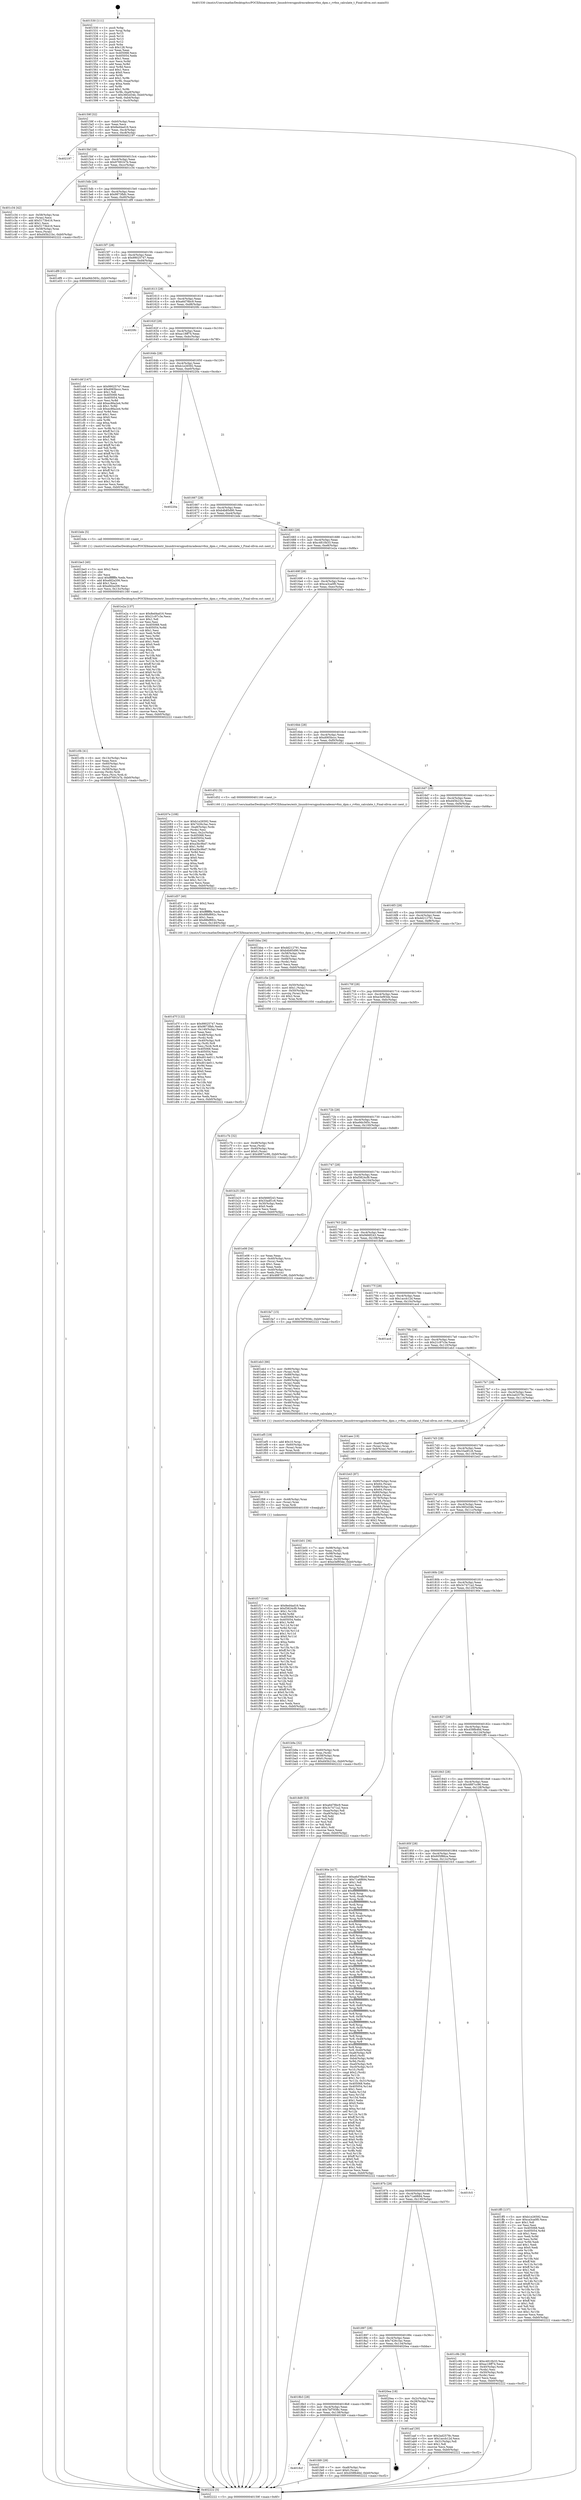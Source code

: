 digraph "0x401530" {
  label = "0x401530 (/mnt/c/Users/mathe/Desktop/tcc/POCII/binaries/extr_linuxdriversgpudrmradeonrv6xx_dpm.c_rv6xx_calculate_t_Final-ollvm.out::main(0))"
  labelloc = "t"
  node[shape=record]

  Entry [label="",width=0.3,height=0.3,shape=circle,fillcolor=black,style=filled]
  "0x40159f" [label="{
     0x40159f [32]\l
     | [instrs]\l
     &nbsp;&nbsp;0x40159f \<+6\>: mov -0xb0(%rbp),%eax\l
     &nbsp;&nbsp;0x4015a5 \<+2\>: mov %eax,%ecx\l
     &nbsp;&nbsp;0x4015a7 \<+6\>: sub $0x8ed4ad16,%ecx\l
     &nbsp;&nbsp;0x4015ad \<+6\>: mov %eax,-0xc4(%rbp)\l
     &nbsp;&nbsp;0x4015b3 \<+6\>: mov %ecx,-0xc8(%rbp)\l
     &nbsp;&nbsp;0x4015b9 \<+6\>: je 0000000000402197 \<main+0xc67\>\l
  }"]
  "0x402197" [label="{
     0x402197\l
  }", style=dashed]
  "0x4015bf" [label="{
     0x4015bf [28]\l
     | [instrs]\l
     &nbsp;&nbsp;0x4015bf \<+5\>: jmp 00000000004015c4 \<main+0x94\>\l
     &nbsp;&nbsp;0x4015c4 \<+6\>: mov -0xc4(%rbp),%eax\l
     &nbsp;&nbsp;0x4015ca \<+5\>: sub $0x97691b7b,%eax\l
     &nbsp;&nbsp;0x4015cf \<+6\>: mov %eax,-0xcc(%rbp)\l
     &nbsp;&nbsp;0x4015d5 \<+6\>: je 0000000000401c34 \<main+0x704\>\l
  }"]
  Exit [label="",width=0.3,height=0.3,shape=circle,fillcolor=black,style=filled,peripheries=2]
  "0x401c34" [label="{
     0x401c34 [42]\l
     | [instrs]\l
     &nbsp;&nbsp;0x401c34 \<+4\>: mov -0x58(%rbp),%rax\l
     &nbsp;&nbsp;0x401c38 \<+2\>: mov (%rax),%ecx\l
     &nbsp;&nbsp;0x401c3a \<+6\>: add $0x5173b416,%ecx\l
     &nbsp;&nbsp;0x401c40 \<+3\>: add $0x1,%ecx\l
     &nbsp;&nbsp;0x401c43 \<+6\>: sub $0x5173b416,%ecx\l
     &nbsp;&nbsp;0x401c49 \<+4\>: mov -0x58(%rbp),%rax\l
     &nbsp;&nbsp;0x401c4d \<+2\>: mov %ecx,(%rax)\l
     &nbsp;&nbsp;0x401c4f \<+10\>: movl $0xd45b21bc,-0xb0(%rbp)\l
     &nbsp;&nbsp;0x401c59 \<+5\>: jmp 0000000000402222 \<main+0xcf2\>\l
  }"]
  "0x4015db" [label="{
     0x4015db [28]\l
     | [instrs]\l
     &nbsp;&nbsp;0x4015db \<+5\>: jmp 00000000004015e0 \<main+0xb0\>\l
     &nbsp;&nbsp;0x4015e0 \<+6\>: mov -0xc4(%rbp),%eax\l
     &nbsp;&nbsp;0x4015e6 \<+5\>: sub $0x9873fbfc,%eax\l
     &nbsp;&nbsp;0x4015eb \<+6\>: mov %eax,-0xd0(%rbp)\l
     &nbsp;&nbsp;0x4015f1 \<+6\>: je 0000000000401df9 \<main+0x8c9\>\l
  }"]
  "0x4018cf" [label="{
     0x4018cf\l
  }", style=dashed]
  "0x401df9" [label="{
     0x401df9 [15]\l
     | [instrs]\l
     &nbsp;&nbsp;0x401df9 \<+10\>: movl $0xe9dc565c,-0xb0(%rbp)\l
     &nbsp;&nbsp;0x401e03 \<+5\>: jmp 0000000000402222 \<main+0xcf2\>\l
  }"]
  "0x4015f7" [label="{
     0x4015f7 [28]\l
     | [instrs]\l
     &nbsp;&nbsp;0x4015f7 \<+5\>: jmp 00000000004015fc \<main+0xcc\>\l
     &nbsp;&nbsp;0x4015fc \<+6\>: mov -0xc4(%rbp),%eax\l
     &nbsp;&nbsp;0x401602 \<+5\>: sub $0x99025747,%eax\l
     &nbsp;&nbsp;0x401607 \<+6\>: mov %eax,-0xd4(%rbp)\l
     &nbsp;&nbsp;0x40160d \<+6\>: je 0000000000402141 \<main+0xc11\>\l
  }"]
  "0x401fd9" [label="{
     0x401fd9 [28]\l
     | [instrs]\l
     &nbsp;&nbsp;0x401fd9 \<+7\>: mov -0xa8(%rbp),%rax\l
     &nbsp;&nbsp;0x401fe0 \<+6\>: movl $0x0,(%rax)\l
     &nbsp;&nbsp;0x401fe6 \<+10\>: movl $0x458fb46d,-0xb0(%rbp)\l
     &nbsp;&nbsp;0x401ff0 \<+5\>: jmp 0000000000402222 \<main+0xcf2\>\l
  }"]
  "0x402141" [label="{
     0x402141\l
  }", style=dashed]
  "0x401613" [label="{
     0x401613 [28]\l
     | [instrs]\l
     &nbsp;&nbsp;0x401613 \<+5\>: jmp 0000000000401618 \<main+0xe8\>\l
     &nbsp;&nbsp;0x401618 \<+6\>: mov -0xc4(%rbp),%eax\l
     &nbsp;&nbsp;0x40161e \<+5\>: sub $0xa6d78bc9,%eax\l
     &nbsp;&nbsp;0x401623 \<+6\>: mov %eax,-0xd8(%rbp)\l
     &nbsp;&nbsp;0x401629 \<+6\>: je 00000000004020fc \<main+0xbcc\>\l
  }"]
  "0x4018b3" [label="{
     0x4018b3 [28]\l
     | [instrs]\l
     &nbsp;&nbsp;0x4018b3 \<+5\>: jmp 00000000004018b8 \<main+0x388\>\l
     &nbsp;&nbsp;0x4018b8 \<+6\>: mov -0xc4(%rbp),%eax\l
     &nbsp;&nbsp;0x4018be \<+5\>: sub $0x7bf7938c,%eax\l
     &nbsp;&nbsp;0x4018c3 \<+6\>: mov %eax,-0x138(%rbp)\l
     &nbsp;&nbsp;0x4018c9 \<+6\>: je 0000000000401fd9 \<main+0xaa9\>\l
  }"]
  "0x4020fc" [label="{
     0x4020fc\l
  }", style=dashed]
  "0x40162f" [label="{
     0x40162f [28]\l
     | [instrs]\l
     &nbsp;&nbsp;0x40162f \<+5\>: jmp 0000000000401634 \<main+0x104\>\l
     &nbsp;&nbsp;0x401634 \<+6\>: mov -0xc4(%rbp),%eax\l
     &nbsp;&nbsp;0x40163a \<+5\>: sub $0xac18ff74,%eax\l
     &nbsp;&nbsp;0x40163f \<+6\>: mov %eax,-0xdc(%rbp)\l
     &nbsp;&nbsp;0x401645 \<+6\>: je 0000000000401cbf \<main+0x78f\>\l
  }"]
  "0x4020ea" [label="{
     0x4020ea [18]\l
     | [instrs]\l
     &nbsp;&nbsp;0x4020ea \<+3\>: mov -0x2c(%rbp),%eax\l
     &nbsp;&nbsp;0x4020ed \<+4\>: lea -0x28(%rbp),%rsp\l
     &nbsp;&nbsp;0x4020f1 \<+1\>: pop %rbx\l
     &nbsp;&nbsp;0x4020f2 \<+2\>: pop %r12\l
     &nbsp;&nbsp;0x4020f4 \<+2\>: pop %r13\l
     &nbsp;&nbsp;0x4020f6 \<+2\>: pop %r14\l
     &nbsp;&nbsp;0x4020f8 \<+2\>: pop %r15\l
     &nbsp;&nbsp;0x4020fa \<+1\>: pop %rbp\l
     &nbsp;&nbsp;0x4020fb \<+1\>: ret\l
  }"]
  "0x401cbf" [label="{
     0x401cbf [147]\l
     | [instrs]\l
     &nbsp;&nbsp;0x401cbf \<+5\>: mov $0x99025747,%eax\l
     &nbsp;&nbsp;0x401cc4 \<+5\>: mov $0xd065bccc,%ecx\l
     &nbsp;&nbsp;0x401cc9 \<+2\>: mov $0x1,%dl\l
     &nbsp;&nbsp;0x401ccb \<+7\>: mov 0x405068,%esi\l
     &nbsp;&nbsp;0x401cd2 \<+7\>: mov 0x405054,%edi\l
     &nbsp;&nbsp;0x401cd9 \<+3\>: mov %esi,%r8d\l
     &nbsp;&nbsp;0x401cdc \<+7\>: add $0xec86a2e4,%r8d\l
     &nbsp;&nbsp;0x401ce3 \<+4\>: sub $0x1,%r8d\l
     &nbsp;&nbsp;0x401ce7 \<+7\>: sub $0xec86a2e4,%r8d\l
     &nbsp;&nbsp;0x401cee \<+4\>: imul %r8d,%esi\l
     &nbsp;&nbsp;0x401cf2 \<+3\>: and $0x1,%esi\l
     &nbsp;&nbsp;0x401cf5 \<+3\>: cmp $0x0,%esi\l
     &nbsp;&nbsp;0x401cf8 \<+4\>: sete %r9b\l
     &nbsp;&nbsp;0x401cfc \<+3\>: cmp $0xa,%edi\l
     &nbsp;&nbsp;0x401cff \<+4\>: setl %r10b\l
     &nbsp;&nbsp;0x401d03 \<+3\>: mov %r9b,%r11b\l
     &nbsp;&nbsp;0x401d06 \<+4\>: xor $0xff,%r11b\l
     &nbsp;&nbsp;0x401d0a \<+3\>: mov %r10b,%bl\l
     &nbsp;&nbsp;0x401d0d \<+3\>: xor $0xff,%bl\l
     &nbsp;&nbsp;0x401d10 \<+3\>: xor $0x1,%dl\l
     &nbsp;&nbsp;0x401d13 \<+3\>: mov %r11b,%r14b\l
     &nbsp;&nbsp;0x401d16 \<+4\>: and $0xff,%r14b\l
     &nbsp;&nbsp;0x401d1a \<+3\>: and %dl,%r9b\l
     &nbsp;&nbsp;0x401d1d \<+3\>: mov %bl,%r15b\l
     &nbsp;&nbsp;0x401d20 \<+4\>: and $0xff,%r15b\l
     &nbsp;&nbsp;0x401d24 \<+3\>: and %dl,%r10b\l
     &nbsp;&nbsp;0x401d27 \<+3\>: or %r9b,%r14b\l
     &nbsp;&nbsp;0x401d2a \<+3\>: or %r10b,%r15b\l
     &nbsp;&nbsp;0x401d2d \<+3\>: xor %r15b,%r14b\l
     &nbsp;&nbsp;0x401d30 \<+3\>: or %bl,%r11b\l
     &nbsp;&nbsp;0x401d33 \<+4\>: xor $0xff,%r11b\l
     &nbsp;&nbsp;0x401d37 \<+3\>: or $0x1,%dl\l
     &nbsp;&nbsp;0x401d3a \<+3\>: and %dl,%r11b\l
     &nbsp;&nbsp;0x401d3d \<+3\>: or %r11b,%r14b\l
     &nbsp;&nbsp;0x401d40 \<+4\>: test $0x1,%r14b\l
     &nbsp;&nbsp;0x401d44 \<+3\>: cmovne %ecx,%eax\l
     &nbsp;&nbsp;0x401d47 \<+6\>: mov %eax,-0xb0(%rbp)\l
     &nbsp;&nbsp;0x401d4d \<+5\>: jmp 0000000000402222 \<main+0xcf2\>\l
  }"]
  "0x40164b" [label="{
     0x40164b [28]\l
     | [instrs]\l
     &nbsp;&nbsp;0x40164b \<+5\>: jmp 0000000000401650 \<main+0x120\>\l
     &nbsp;&nbsp;0x401650 \<+6\>: mov -0xc4(%rbp),%eax\l
     &nbsp;&nbsp;0x401656 \<+5\>: sub $0xb1e26592,%eax\l
     &nbsp;&nbsp;0x40165b \<+6\>: mov %eax,-0xe0(%rbp)\l
     &nbsp;&nbsp;0x401661 \<+6\>: je 000000000040220a \<main+0xcda\>\l
  }"]
  "0x401f17" [label="{
     0x401f17 [144]\l
     | [instrs]\l
     &nbsp;&nbsp;0x401f17 \<+5\>: mov $0x8ed4ad16,%ecx\l
     &nbsp;&nbsp;0x401f1c \<+5\>: mov $0xf3824cf9,%edx\l
     &nbsp;&nbsp;0x401f21 \<+3\>: mov $0x1,%r10b\l
     &nbsp;&nbsp;0x401f24 \<+3\>: xor %r8d,%r8d\l
     &nbsp;&nbsp;0x401f27 \<+8\>: mov 0x405068,%r11d\l
     &nbsp;&nbsp;0x401f2f \<+7\>: mov 0x405054,%ebx\l
     &nbsp;&nbsp;0x401f36 \<+4\>: sub $0x1,%r8d\l
     &nbsp;&nbsp;0x401f3a \<+3\>: mov %r11d,%r14d\l
     &nbsp;&nbsp;0x401f3d \<+3\>: add %r8d,%r14d\l
     &nbsp;&nbsp;0x401f40 \<+4\>: imul %r14d,%r11d\l
     &nbsp;&nbsp;0x401f44 \<+4\>: and $0x1,%r11d\l
     &nbsp;&nbsp;0x401f48 \<+4\>: cmp $0x0,%r11d\l
     &nbsp;&nbsp;0x401f4c \<+4\>: sete %r15b\l
     &nbsp;&nbsp;0x401f50 \<+3\>: cmp $0xa,%ebx\l
     &nbsp;&nbsp;0x401f53 \<+4\>: setl %r12b\l
     &nbsp;&nbsp;0x401f57 \<+3\>: mov %r15b,%r13b\l
     &nbsp;&nbsp;0x401f5a \<+4\>: xor $0xff,%r13b\l
     &nbsp;&nbsp;0x401f5e \<+3\>: mov %r12b,%al\l
     &nbsp;&nbsp;0x401f61 \<+2\>: xor $0xff,%al\l
     &nbsp;&nbsp;0x401f63 \<+4\>: xor $0x0,%r10b\l
     &nbsp;&nbsp;0x401f67 \<+3\>: mov %r13b,%sil\l
     &nbsp;&nbsp;0x401f6a \<+4\>: and $0x0,%sil\l
     &nbsp;&nbsp;0x401f6e \<+3\>: and %r10b,%r15b\l
     &nbsp;&nbsp;0x401f71 \<+3\>: mov %al,%dil\l
     &nbsp;&nbsp;0x401f74 \<+4\>: and $0x0,%dil\l
     &nbsp;&nbsp;0x401f78 \<+3\>: and %r10b,%r12b\l
     &nbsp;&nbsp;0x401f7b \<+3\>: or %r15b,%sil\l
     &nbsp;&nbsp;0x401f7e \<+3\>: or %r12b,%dil\l
     &nbsp;&nbsp;0x401f81 \<+3\>: xor %dil,%sil\l
     &nbsp;&nbsp;0x401f84 \<+3\>: or %al,%r13b\l
     &nbsp;&nbsp;0x401f87 \<+4\>: xor $0xff,%r13b\l
     &nbsp;&nbsp;0x401f8b \<+4\>: or $0x0,%r10b\l
     &nbsp;&nbsp;0x401f8f \<+3\>: and %r10b,%r13b\l
     &nbsp;&nbsp;0x401f92 \<+3\>: or %r13b,%sil\l
     &nbsp;&nbsp;0x401f95 \<+4\>: test $0x1,%sil\l
     &nbsp;&nbsp;0x401f99 \<+3\>: cmovne %edx,%ecx\l
     &nbsp;&nbsp;0x401f9c \<+6\>: mov %ecx,-0xb0(%rbp)\l
     &nbsp;&nbsp;0x401fa2 \<+5\>: jmp 0000000000402222 \<main+0xcf2\>\l
  }"]
  "0x40220a" [label="{
     0x40220a\l
  }", style=dashed]
  "0x401667" [label="{
     0x401667 [28]\l
     | [instrs]\l
     &nbsp;&nbsp;0x401667 \<+5\>: jmp 000000000040166c \<main+0x13c\>\l
     &nbsp;&nbsp;0x40166c \<+6\>: mov -0xc4(%rbp),%eax\l
     &nbsp;&nbsp;0x401672 \<+5\>: sub $0xb4b85d90,%eax\l
     &nbsp;&nbsp;0x401677 \<+6\>: mov %eax,-0xe4(%rbp)\l
     &nbsp;&nbsp;0x40167d \<+6\>: je 0000000000401bde \<main+0x6ae\>\l
  }"]
  "0x401f08" [label="{
     0x401f08 [15]\l
     | [instrs]\l
     &nbsp;&nbsp;0x401f08 \<+4\>: mov -0x48(%rbp),%rax\l
     &nbsp;&nbsp;0x401f0c \<+3\>: mov (%rax),%rax\l
     &nbsp;&nbsp;0x401f0f \<+3\>: mov %rax,%rdi\l
     &nbsp;&nbsp;0x401f12 \<+5\>: call 0000000000401030 \<free@plt\>\l
     | [calls]\l
     &nbsp;&nbsp;0x401030 \{1\} (unknown)\l
  }"]
  "0x401bde" [label="{
     0x401bde [5]\l
     | [instrs]\l
     &nbsp;&nbsp;0x401bde \<+5\>: call 0000000000401160 \<next_i\>\l
     | [calls]\l
     &nbsp;&nbsp;0x401160 \{1\} (/mnt/c/Users/mathe/Desktop/tcc/POCII/binaries/extr_linuxdriversgpudrmradeonrv6xx_dpm.c_rv6xx_calculate_t_Final-ollvm.out::next_i)\l
  }"]
  "0x401683" [label="{
     0x401683 [28]\l
     | [instrs]\l
     &nbsp;&nbsp;0x401683 \<+5\>: jmp 0000000000401688 \<main+0x158\>\l
     &nbsp;&nbsp;0x401688 \<+6\>: mov -0xc4(%rbp),%eax\l
     &nbsp;&nbsp;0x40168e \<+5\>: sub $0xc4810b33,%eax\l
     &nbsp;&nbsp;0x401693 \<+6\>: mov %eax,-0xe8(%rbp)\l
     &nbsp;&nbsp;0x401699 \<+6\>: je 0000000000401e2a \<main+0x8fa\>\l
  }"]
  "0x401ef5" [label="{
     0x401ef5 [19]\l
     | [instrs]\l
     &nbsp;&nbsp;0x401ef5 \<+4\>: add $0x10,%rsp\l
     &nbsp;&nbsp;0x401ef9 \<+4\>: mov -0x60(%rbp),%rax\l
     &nbsp;&nbsp;0x401efd \<+3\>: mov (%rax),%rax\l
     &nbsp;&nbsp;0x401f00 \<+3\>: mov %rax,%rdi\l
     &nbsp;&nbsp;0x401f03 \<+5\>: call 0000000000401030 \<free@plt\>\l
     | [calls]\l
     &nbsp;&nbsp;0x401030 \{1\} (unknown)\l
  }"]
  "0x401e2a" [label="{
     0x401e2a [137]\l
     | [instrs]\l
     &nbsp;&nbsp;0x401e2a \<+5\>: mov $0x8ed4ad16,%eax\l
     &nbsp;&nbsp;0x401e2f \<+5\>: mov $0x21c97c3e,%ecx\l
     &nbsp;&nbsp;0x401e34 \<+2\>: mov $0x1,%dl\l
     &nbsp;&nbsp;0x401e36 \<+2\>: xor %esi,%esi\l
     &nbsp;&nbsp;0x401e38 \<+7\>: mov 0x405068,%edi\l
     &nbsp;&nbsp;0x401e3f \<+8\>: mov 0x405054,%r8d\l
     &nbsp;&nbsp;0x401e47 \<+3\>: sub $0x1,%esi\l
     &nbsp;&nbsp;0x401e4a \<+3\>: mov %edi,%r9d\l
     &nbsp;&nbsp;0x401e4d \<+3\>: add %esi,%r9d\l
     &nbsp;&nbsp;0x401e50 \<+4\>: imul %r9d,%edi\l
     &nbsp;&nbsp;0x401e54 \<+3\>: and $0x1,%edi\l
     &nbsp;&nbsp;0x401e57 \<+3\>: cmp $0x0,%edi\l
     &nbsp;&nbsp;0x401e5a \<+4\>: sete %r10b\l
     &nbsp;&nbsp;0x401e5e \<+4\>: cmp $0xa,%r8d\l
     &nbsp;&nbsp;0x401e62 \<+4\>: setl %r11b\l
     &nbsp;&nbsp;0x401e66 \<+3\>: mov %r10b,%bl\l
     &nbsp;&nbsp;0x401e69 \<+3\>: xor $0xff,%bl\l
     &nbsp;&nbsp;0x401e6c \<+3\>: mov %r11b,%r14b\l
     &nbsp;&nbsp;0x401e6f \<+4\>: xor $0xff,%r14b\l
     &nbsp;&nbsp;0x401e73 \<+3\>: xor $0x0,%dl\l
     &nbsp;&nbsp;0x401e76 \<+3\>: mov %bl,%r15b\l
     &nbsp;&nbsp;0x401e79 \<+4\>: and $0x0,%r15b\l
     &nbsp;&nbsp;0x401e7d \<+3\>: and %dl,%r10b\l
     &nbsp;&nbsp;0x401e80 \<+3\>: mov %r14b,%r12b\l
     &nbsp;&nbsp;0x401e83 \<+4\>: and $0x0,%r12b\l
     &nbsp;&nbsp;0x401e87 \<+3\>: and %dl,%r11b\l
     &nbsp;&nbsp;0x401e8a \<+3\>: or %r10b,%r15b\l
     &nbsp;&nbsp;0x401e8d \<+3\>: or %r11b,%r12b\l
     &nbsp;&nbsp;0x401e90 \<+3\>: xor %r12b,%r15b\l
     &nbsp;&nbsp;0x401e93 \<+3\>: or %r14b,%bl\l
     &nbsp;&nbsp;0x401e96 \<+3\>: xor $0xff,%bl\l
     &nbsp;&nbsp;0x401e99 \<+3\>: or $0x0,%dl\l
     &nbsp;&nbsp;0x401e9c \<+2\>: and %dl,%bl\l
     &nbsp;&nbsp;0x401e9e \<+3\>: or %bl,%r15b\l
     &nbsp;&nbsp;0x401ea1 \<+4\>: test $0x1,%r15b\l
     &nbsp;&nbsp;0x401ea5 \<+3\>: cmovne %ecx,%eax\l
     &nbsp;&nbsp;0x401ea8 \<+6\>: mov %eax,-0xb0(%rbp)\l
     &nbsp;&nbsp;0x401eae \<+5\>: jmp 0000000000402222 \<main+0xcf2\>\l
  }"]
  "0x40169f" [label="{
     0x40169f [28]\l
     | [instrs]\l
     &nbsp;&nbsp;0x40169f \<+5\>: jmp 00000000004016a4 \<main+0x174\>\l
     &nbsp;&nbsp;0x4016a4 \<+6\>: mov -0xc4(%rbp),%eax\l
     &nbsp;&nbsp;0x4016aa \<+5\>: sub $0xca3ca0f0,%eax\l
     &nbsp;&nbsp;0x4016af \<+6\>: mov %eax,-0xec(%rbp)\l
     &nbsp;&nbsp;0x4016b5 \<+6\>: je 000000000040207e \<main+0xb4e\>\l
  }"]
  "0x401d7f" [label="{
     0x401d7f [122]\l
     | [instrs]\l
     &nbsp;&nbsp;0x401d7f \<+5\>: mov $0x99025747,%ecx\l
     &nbsp;&nbsp;0x401d84 \<+5\>: mov $0x9873fbfc,%edx\l
     &nbsp;&nbsp;0x401d89 \<+6\>: mov -0x140(%rbp),%esi\l
     &nbsp;&nbsp;0x401d8f \<+3\>: imul %eax,%esi\l
     &nbsp;&nbsp;0x401d92 \<+4\>: mov -0x48(%rbp),%rdi\l
     &nbsp;&nbsp;0x401d96 \<+3\>: mov (%rdi),%rdi\l
     &nbsp;&nbsp;0x401d99 \<+4\>: mov -0x40(%rbp),%r8\l
     &nbsp;&nbsp;0x401d9d \<+3\>: movslq (%r8),%r8\l
     &nbsp;&nbsp;0x401da0 \<+4\>: mov %esi,(%rdi,%r8,4)\l
     &nbsp;&nbsp;0x401da4 \<+7\>: mov 0x405068,%eax\l
     &nbsp;&nbsp;0x401dab \<+7\>: mov 0x405054,%esi\l
     &nbsp;&nbsp;0x401db2 \<+3\>: mov %eax,%r9d\l
     &nbsp;&nbsp;0x401db5 \<+7\>: add $0xd014e011,%r9d\l
     &nbsp;&nbsp;0x401dbc \<+4\>: sub $0x1,%r9d\l
     &nbsp;&nbsp;0x401dc0 \<+7\>: sub $0xd014e011,%r9d\l
     &nbsp;&nbsp;0x401dc7 \<+4\>: imul %r9d,%eax\l
     &nbsp;&nbsp;0x401dcb \<+3\>: and $0x1,%eax\l
     &nbsp;&nbsp;0x401dce \<+3\>: cmp $0x0,%eax\l
     &nbsp;&nbsp;0x401dd1 \<+4\>: sete %r10b\l
     &nbsp;&nbsp;0x401dd5 \<+3\>: cmp $0xa,%esi\l
     &nbsp;&nbsp;0x401dd8 \<+4\>: setl %r11b\l
     &nbsp;&nbsp;0x401ddc \<+3\>: mov %r10b,%bl\l
     &nbsp;&nbsp;0x401ddf \<+3\>: and %r11b,%bl\l
     &nbsp;&nbsp;0x401de2 \<+3\>: xor %r11b,%r10b\l
     &nbsp;&nbsp;0x401de5 \<+3\>: or %r10b,%bl\l
     &nbsp;&nbsp;0x401de8 \<+3\>: test $0x1,%bl\l
     &nbsp;&nbsp;0x401deb \<+3\>: cmovne %edx,%ecx\l
     &nbsp;&nbsp;0x401dee \<+6\>: mov %ecx,-0xb0(%rbp)\l
     &nbsp;&nbsp;0x401df4 \<+5\>: jmp 0000000000402222 \<main+0xcf2\>\l
  }"]
  "0x40207e" [label="{
     0x40207e [108]\l
     | [instrs]\l
     &nbsp;&nbsp;0x40207e \<+5\>: mov $0xb1e26592,%eax\l
     &nbsp;&nbsp;0x402083 \<+5\>: mov $0x7426c3ac,%ecx\l
     &nbsp;&nbsp;0x402088 \<+7\>: mov -0xa8(%rbp),%rdx\l
     &nbsp;&nbsp;0x40208f \<+2\>: mov (%rdx),%esi\l
     &nbsp;&nbsp;0x402091 \<+3\>: mov %esi,-0x2c(%rbp)\l
     &nbsp;&nbsp;0x402094 \<+7\>: mov 0x405068,%esi\l
     &nbsp;&nbsp;0x40209b \<+7\>: mov 0x405054,%edi\l
     &nbsp;&nbsp;0x4020a2 \<+3\>: mov %esi,%r8d\l
     &nbsp;&nbsp;0x4020a5 \<+7\>: add $0xa3bc9bd7,%r8d\l
     &nbsp;&nbsp;0x4020ac \<+4\>: sub $0x1,%r8d\l
     &nbsp;&nbsp;0x4020b0 \<+7\>: sub $0xa3bc9bd7,%r8d\l
     &nbsp;&nbsp;0x4020b7 \<+4\>: imul %r8d,%esi\l
     &nbsp;&nbsp;0x4020bb \<+3\>: and $0x1,%esi\l
     &nbsp;&nbsp;0x4020be \<+3\>: cmp $0x0,%esi\l
     &nbsp;&nbsp;0x4020c1 \<+4\>: sete %r9b\l
     &nbsp;&nbsp;0x4020c5 \<+3\>: cmp $0xa,%edi\l
     &nbsp;&nbsp;0x4020c8 \<+4\>: setl %r10b\l
     &nbsp;&nbsp;0x4020cc \<+3\>: mov %r9b,%r11b\l
     &nbsp;&nbsp;0x4020cf \<+3\>: and %r10b,%r11b\l
     &nbsp;&nbsp;0x4020d2 \<+3\>: xor %r10b,%r9b\l
     &nbsp;&nbsp;0x4020d5 \<+3\>: or %r9b,%r11b\l
     &nbsp;&nbsp;0x4020d8 \<+4\>: test $0x1,%r11b\l
     &nbsp;&nbsp;0x4020dc \<+3\>: cmovne %ecx,%eax\l
     &nbsp;&nbsp;0x4020df \<+6\>: mov %eax,-0xb0(%rbp)\l
     &nbsp;&nbsp;0x4020e5 \<+5\>: jmp 0000000000402222 \<main+0xcf2\>\l
  }"]
  "0x4016bb" [label="{
     0x4016bb [28]\l
     | [instrs]\l
     &nbsp;&nbsp;0x4016bb \<+5\>: jmp 00000000004016c0 \<main+0x190\>\l
     &nbsp;&nbsp;0x4016c0 \<+6\>: mov -0xc4(%rbp),%eax\l
     &nbsp;&nbsp;0x4016c6 \<+5\>: sub $0xd065bccc,%eax\l
     &nbsp;&nbsp;0x4016cb \<+6\>: mov %eax,-0xf0(%rbp)\l
     &nbsp;&nbsp;0x4016d1 \<+6\>: je 0000000000401d52 \<main+0x822\>\l
  }"]
  "0x401d57" [label="{
     0x401d57 [40]\l
     | [instrs]\l
     &nbsp;&nbsp;0x401d57 \<+5\>: mov $0x2,%ecx\l
     &nbsp;&nbsp;0x401d5c \<+1\>: cltd\l
     &nbsp;&nbsp;0x401d5d \<+2\>: idiv %ecx\l
     &nbsp;&nbsp;0x401d5f \<+6\>: imul $0xfffffffe,%edx,%ecx\l
     &nbsp;&nbsp;0x401d65 \<+6\>: sub $0x88bf892c,%ecx\l
     &nbsp;&nbsp;0x401d6b \<+3\>: add $0x1,%ecx\l
     &nbsp;&nbsp;0x401d6e \<+6\>: add $0x88bf892c,%ecx\l
     &nbsp;&nbsp;0x401d74 \<+6\>: mov %ecx,-0x140(%rbp)\l
     &nbsp;&nbsp;0x401d7a \<+5\>: call 0000000000401160 \<next_i\>\l
     | [calls]\l
     &nbsp;&nbsp;0x401160 \{1\} (/mnt/c/Users/mathe/Desktop/tcc/POCII/binaries/extr_linuxdriversgpudrmradeonrv6xx_dpm.c_rv6xx_calculate_t_Final-ollvm.out::next_i)\l
  }"]
  "0x401d52" [label="{
     0x401d52 [5]\l
     | [instrs]\l
     &nbsp;&nbsp;0x401d52 \<+5\>: call 0000000000401160 \<next_i\>\l
     | [calls]\l
     &nbsp;&nbsp;0x401160 \{1\} (/mnt/c/Users/mathe/Desktop/tcc/POCII/binaries/extr_linuxdriversgpudrmradeonrv6xx_dpm.c_rv6xx_calculate_t_Final-ollvm.out::next_i)\l
  }"]
  "0x4016d7" [label="{
     0x4016d7 [28]\l
     | [instrs]\l
     &nbsp;&nbsp;0x4016d7 \<+5\>: jmp 00000000004016dc \<main+0x1ac\>\l
     &nbsp;&nbsp;0x4016dc \<+6\>: mov -0xc4(%rbp),%eax\l
     &nbsp;&nbsp;0x4016e2 \<+5\>: sub $0xd45b21bc,%eax\l
     &nbsp;&nbsp;0x4016e7 \<+6\>: mov %eax,-0xf4(%rbp)\l
     &nbsp;&nbsp;0x4016ed \<+6\>: je 0000000000401bba \<main+0x68a\>\l
  }"]
  "0x401c7b" [label="{
     0x401c7b [32]\l
     | [instrs]\l
     &nbsp;&nbsp;0x401c7b \<+4\>: mov -0x48(%rbp),%rdi\l
     &nbsp;&nbsp;0x401c7f \<+3\>: mov %rax,(%rdi)\l
     &nbsp;&nbsp;0x401c82 \<+4\>: mov -0x40(%rbp),%rax\l
     &nbsp;&nbsp;0x401c86 \<+6\>: movl $0x0,(%rax)\l
     &nbsp;&nbsp;0x401c8c \<+10\>: movl $0x4887cc96,-0xb0(%rbp)\l
     &nbsp;&nbsp;0x401c96 \<+5\>: jmp 0000000000402222 \<main+0xcf2\>\l
  }"]
  "0x401bba" [label="{
     0x401bba [36]\l
     | [instrs]\l
     &nbsp;&nbsp;0x401bba \<+5\>: mov $0xdd212791,%eax\l
     &nbsp;&nbsp;0x401bbf \<+5\>: mov $0xb4b85d90,%ecx\l
     &nbsp;&nbsp;0x401bc4 \<+4\>: mov -0x58(%rbp),%rdx\l
     &nbsp;&nbsp;0x401bc8 \<+2\>: mov (%rdx),%esi\l
     &nbsp;&nbsp;0x401bca \<+4\>: mov -0x68(%rbp),%rdx\l
     &nbsp;&nbsp;0x401bce \<+2\>: cmp (%rdx),%esi\l
     &nbsp;&nbsp;0x401bd0 \<+3\>: cmovl %ecx,%eax\l
     &nbsp;&nbsp;0x401bd3 \<+6\>: mov %eax,-0xb0(%rbp)\l
     &nbsp;&nbsp;0x401bd9 \<+5\>: jmp 0000000000402222 \<main+0xcf2\>\l
  }"]
  "0x4016f3" [label="{
     0x4016f3 [28]\l
     | [instrs]\l
     &nbsp;&nbsp;0x4016f3 \<+5\>: jmp 00000000004016f8 \<main+0x1c8\>\l
     &nbsp;&nbsp;0x4016f8 \<+6\>: mov -0xc4(%rbp),%eax\l
     &nbsp;&nbsp;0x4016fe \<+5\>: sub $0xdd212791,%eax\l
     &nbsp;&nbsp;0x401703 \<+6\>: mov %eax,-0xf8(%rbp)\l
     &nbsp;&nbsp;0x401709 \<+6\>: je 0000000000401c5e \<main+0x72e\>\l
  }"]
  "0x401c0b" [label="{
     0x401c0b [41]\l
     | [instrs]\l
     &nbsp;&nbsp;0x401c0b \<+6\>: mov -0x13c(%rbp),%ecx\l
     &nbsp;&nbsp;0x401c11 \<+3\>: imul %eax,%ecx\l
     &nbsp;&nbsp;0x401c14 \<+4\>: mov -0x60(%rbp),%rsi\l
     &nbsp;&nbsp;0x401c18 \<+3\>: mov (%rsi),%rsi\l
     &nbsp;&nbsp;0x401c1b \<+4\>: mov -0x58(%rbp),%rdi\l
     &nbsp;&nbsp;0x401c1f \<+3\>: movslq (%rdi),%rdi\l
     &nbsp;&nbsp;0x401c22 \<+3\>: mov %ecx,(%rsi,%rdi,4)\l
     &nbsp;&nbsp;0x401c25 \<+10\>: movl $0x97691b7b,-0xb0(%rbp)\l
     &nbsp;&nbsp;0x401c2f \<+5\>: jmp 0000000000402222 \<main+0xcf2\>\l
  }"]
  "0x401c5e" [label="{
     0x401c5e [29]\l
     | [instrs]\l
     &nbsp;&nbsp;0x401c5e \<+4\>: mov -0x50(%rbp),%rax\l
     &nbsp;&nbsp;0x401c62 \<+6\>: movl $0x1,(%rax)\l
     &nbsp;&nbsp;0x401c68 \<+4\>: mov -0x50(%rbp),%rax\l
     &nbsp;&nbsp;0x401c6c \<+3\>: movslq (%rax),%rax\l
     &nbsp;&nbsp;0x401c6f \<+4\>: shl $0x2,%rax\l
     &nbsp;&nbsp;0x401c73 \<+3\>: mov %rax,%rdi\l
     &nbsp;&nbsp;0x401c76 \<+5\>: call 0000000000401050 \<malloc@plt\>\l
     | [calls]\l
     &nbsp;&nbsp;0x401050 \{1\} (unknown)\l
  }"]
  "0x40170f" [label="{
     0x40170f [28]\l
     | [instrs]\l
     &nbsp;&nbsp;0x40170f \<+5\>: jmp 0000000000401714 \<main+0x1e4\>\l
     &nbsp;&nbsp;0x401714 \<+6\>: mov -0xc4(%rbp),%eax\l
     &nbsp;&nbsp;0x40171a \<+5\>: sub $0xe3ef93de,%eax\l
     &nbsp;&nbsp;0x40171f \<+6\>: mov %eax,-0xfc(%rbp)\l
     &nbsp;&nbsp;0x401725 \<+6\>: je 0000000000401b25 \<main+0x5f5\>\l
  }"]
  "0x401be3" [label="{
     0x401be3 [40]\l
     | [instrs]\l
     &nbsp;&nbsp;0x401be3 \<+5\>: mov $0x2,%ecx\l
     &nbsp;&nbsp;0x401be8 \<+1\>: cltd\l
     &nbsp;&nbsp;0x401be9 \<+2\>: idiv %ecx\l
     &nbsp;&nbsp;0x401beb \<+6\>: imul $0xfffffffe,%edx,%ecx\l
     &nbsp;&nbsp;0x401bf1 \<+6\>: add $0xefd2a206,%ecx\l
     &nbsp;&nbsp;0x401bf7 \<+3\>: add $0x1,%ecx\l
     &nbsp;&nbsp;0x401bfa \<+6\>: sub $0xefd2a206,%ecx\l
     &nbsp;&nbsp;0x401c00 \<+6\>: mov %ecx,-0x13c(%rbp)\l
     &nbsp;&nbsp;0x401c06 \<+5\>: call 0000000000401160 \<next_i\>\l
     | [calls]\l
     &nbsp;&nbsp;0x401160 \{1\} (/mnt/c/Users/mathe/Desktop/tcc/POCII/binaries/extr_linuxdriversgpudrmradeonrv6xx_dpm.c_rv6xx_calculate_t_Final-ollvm.out::next_i)\l
  }"]
  "0x401b25" [label="{
     0x401b25 [30]\l
     | [instrs]\l
     &nbsp;&nbsp;0x401b25 \<+5\>: mov $0xf466f243,%eax\l
     &nbsp;&nbsp;0x401b2a \<+5\>: mov $0x33adf1c6,%ecx\l
     &nbsp;&nbsp;0x401b2f \<+3\>: mov -0x30(%rbp),%edx\l
     &nbsp;&nbsp;0x401b32 \<+3\>: cmp $0x0,%edx\l
     &nbsp;&nbsp;0x401b35 \<+3\>: cmove %ecx,%eax\l
     &nbsp;&nbsp;0x401b38 \<+6\>: mov %eax,-0xb0(%rbp)\l
     &nbsp;&nbsp;0x401b3e \<+5\>: jmp 0000000000402222 \<main+0xcf2\>\l
  }"]
  "0x40172b" [label="{
     0x40172b [28]\l
     | [instrs]\l
     &nbsp;&nbsp;0x40172b \<+5\>: jmp 0000000000401730 \<main+0x200\>\l
     &nbsp;&nbsp;0x401730 \<+6\>: mov -0xc4(%rbp),%eax\l
     &nbsp;&nbsp;0x401736 \<+5\>: sub $0xe9dc565c,%eax\l
     &nbsp;&nbsp;0x40173b \<+6\>: mov %eax,-0x100(%rbp)\l
     &nbsp;&nbsp;0x401741 \<+6\>: je 0000000000401e08 \<main+0x8d8\>\l
  }"]
  "0x401b9a" [label="{
     0x401b9a [32]\l
     | [instrs]\l
     &nbsp;&nbsp;0x401b9a \<+4\>: mov -0x60(%rbp),%rdi\l
     &nbsp;&nbsp;0x401b9e \<+3\>: mov %rax,(%rdi)\l
     &nbsp;&nbsp;0x401ba1 \<+4\>: mov -0x58(%rbp),%rax\l
     &nbsp;&nbsp;0x401ba5 \<+6\>: movl $0x0,(%rax)\l
     &nbsp;&nbsp;0x401bab \<+10\>: movl $0xd45b21bc,-0xb0(%rbp)\l
     &nbsp;&nbsp;0x401bb5 \<+5\>: jmp 0000000000402222 \<main+0xcf2\>\l
  }"]
  "0x401e08" [label="{
     0x401e08 [34]\l
     | [instrs]\l
     &nbsp;&nbsp;0x401e08 \<+2\>: xor %eax,%eax\l
     &nbsp;&nbsp;0x401e0a \<+4\>: mov -0x40(%rbp),%rcx\l
     &nbsp;&nbsp;0x401e0e \<+2\>: mov (%rcx),%edx\l
     &nbsp;&nbsp;0x401e10 \<+3\>: sub $0x1,%eax\l
     &nbsp;&nbsp;0x401e13 \<+2\>: sub %eax,%edx\l
     &nbsp;&nbsp;0x401e15 \<+4\>: mov -0x40(%rbp),%rcx\l
     &nbsp;&nbsp;0x401e19 \<+2\>: mov %edx,(%rcx)\l
     &nbsp;&nbsp;0x401e1b \<+10\>: movl $0x4887cc96,-0xb0(%rbp)\l
     &nbsp;&nbsp;0x401e25 \<+5\>: jmp 0000000000402222 \<main+0xcf2\>\l
  }"]
  "0x401747" [label="{
     0x401747 [28]\l
     | [instrs]\l
     &nbsp;&nbsp;0x401747 \<+5\>: jmp 000000000040174c \<main+0x21c\>\l
     &nbsp;&nbsp;0x40174c \<+6\>: mov -0xc4(%rbp),%eax\l
     &nbsp;&nbsp;0x401752 \<+5\>: sub $0xf3824cf9,%eax\l
     &nbsp;&nbsp;0x401757 \<+6\>: mov %eax,-0x104(%rbp)\l
     &nbsp;&nbsp;0x40175d \<+6\>: je 0000000000401fa7 \<main+0xa77\>\l
  }"]
  "0x401b01" [label="{
     0x401b01 [36]\l
     | [instrs]\l
     &nbsp;&nbsp;0x401b01 \<+7\>: mov -0x98(%rbp),%rdi\l
     &nbsp;&nbsp;0x401b08 \<+2\>: mov %eax,(%rdi)\l
     &nbsp;&nbsp;0x401b0a \<+7\>: mov -0x98(%rbp),%rdi\l
     &nbsp;&nbsp;0x401b11 \<+2\>: mov (%rdi),%eax\l
     &nbsp;&nbsp;0x401b13 \<+3\>: mov %eax,-0x30(%rbp)\l
     &nbsp;&nbsp;0x401b16 \<+10\>: movl $0xe3ef93de,-0xb0(%rbp)\l
     &nbsp;&nbsp;0x401b20 \<+5\>: jmp 0000000000402222 \<main+0xcf2\>\l
  }"]
  "0x401fa7" [label="{
     0x401fa7 [15]\l
     | [instrs]\l
     &nbsp;&nbsp;0x401fa7 \<+10\>: movl $0x7bf7938c,-0xb0(%rbp)\l
     &nbsp;&nbsp;0x401fb1 \<+5\>: jmp 0000000000402222 \<main+0xcf2\>\l
  }"]
  "0x401763" [label="{
     0x401763 [28]\l
     | [instrs]\l
     &nbsp;&nbsp;0x401763 \<+5\>: jmp 0000000000401768 \<main+0x238\>\l
     &nbsp;&nbsp;0x401768 \<+6\>: mov -0xc4(%rbp),%eax\l
     &nbsp;&nbsp;0x40176e \<+5\>: sub $0xf466f243,%eax\l
     &nbsp;&nbsp;0x401773 \<+6\>: mov %eax,-0x108(%rbp)\l
     &nbsp;&nbsp;0x401779 \<+6\>: je 0000000000401fb6 \<main+0xa86\>\l
  }"]
  "0x401897" [label="{
     0x401897 [28]\l
     | [instrs]\l
     &nbsp;&nbsp;0x401897 \<+5\>: jmp 000000000040189c \<main+0x36c\>\l
     &nbsp;&nbsp;0x40189c \<+6\>: mov -0xc4(%rbp),%eax\l
     &nbsp;&nbsp;0x4018a2 \<+5\>: sub $0x7426c3ac,%eax\l
     &nbsp;&nbsp;0x4018a7 \<+6\>: mov %eax,-0x134(%rbp)\l
     &nbsp;&nbsp;0x4018ad \<+6\>: je 00000000004020ea \<main+0xbba\>\l
  }"]
  "0x401fb6" [label="{
     0x401fb6\l
  }", style=dashed]
  "0x40177f" [label="{
     0x40177f [28]\l
     | [instrs]\l
     &nbsp;&nbsp;0x40177f \<+5\>: jmp 0000000000401784 \<main+0x254\>\l
     &nbsp;&nbsp;0x401784 \<+6\>: mov -0xc4(%rbp),%eax\l
     &nbsp;&nbsp;0x40178a \<+5\>: sub $0x1accb12d,%eax\l
     &nbsp;&nbsp;0x40178f \<+6\>: mov %eax,-0x10c(%rbp)\l
     &nbsp;&nbsp;0x401795 \<+6\>: je 0000000000401acd \<main+0x59d\>\l
  }"]
  "0x401aaf" [label="{
     0x401aaf [30]\l
     | [instrs]\l
     &nbsp;&nbsp;0x401aaf \<+5\>: mov $0x2ad2578c,%eax\l
     &nbsp;&nbsp;0x401ab4 \<+5\>: mov $0x1accb12d,%ecx\l
     &nbsp;&nbsp;0x401ab9 \<+3\>: mov -0x31(%rbp),%dl\l
     &nbsp;&nbsp;0x401abc \<+3\>: test $0x1,%dl\l
     &nbsp;&nbsp;0x401abf \<+3\>: cmovne %ecx,%eax\l
     &nbsp;&nbsp;0x401ac2 \<+6\>: mov %eax,-0xb0(%rbp)\l
     &nbsp;&nbsp;0x401ac8 \<+5\>: jmp 0000000000402222 \<main+0xcf2\>\l
  }"]
  "0x401acd" [label="{
     0x401acd\l
  }", style=dashed]
  "0x40179b" [label="{
     0x40179b [28]\l
     | [instrs]\l
     &nbsp;&nbsp;0x40179b \<+5\>: jmp 00000000004017a0 \<main+0x270\>\l
     &nbsp;&nbsp;0x4017a0 \<+6\>: mov -0xc4(%rbp),%eax\l
     &nbsp;&nbsp;0x4017a6 \<+5\>: sub $0x21c97c3e,%eax\l
     &nbsp;&nbsp;0x4017ab \<+6\>: mov %eax,-0x110(%rbp)\l
     &nbsp;&nbsp;0x4017b1 \<+6\>: je 0000000000401eb3 \<main+0x983\>\l
  }"]
  "0x40187b" [label="{
     0x40187b [28]\l
     | [instrs]\l
     &nbsp;&nbsp;0x40187b \<+5\>: jmp 0000000000401880 \<main+0x350\>\l
     &nbsp;&nbsp;0x401880 \<+6\>: mov -0xc4(%rbp),%eax\l
     &nbsp;&nbsp;0x401886 \<+5\>: sub $0x71a6f694,%eax\l
     &nbsp;&nbsp;0x40188b \<+6\>: mov %eax,-0x130(%rbp)\l
     &nbsp;&nbsp;0x401891 \<+6\>: je 0000000000401aaf \<main+0x57f\>\l
  }"]
  "0x401eb3" [label="{
     0x401eb3 [66]\l
     | [instrs]\l
     &nbsp;&nbsp;0x401eb3 \<+7\>: mov -0x90(%rbp),%rax\l
     &nbsp;&nbsp;0x401eba \<+3\>: mov (%rax),%rdi\l
     &nbsp;&nbsp;0x401ebd \<+7\>: mov -0x88(%rbp),%rax\l
     &nbsp;&nbsp;0x401ec4 \<+3\>: mov (%rax),%rsi\l
     &nbsp;&nbsp;0x401ec7 \<+4\>: mov -0x80(%rbp),%rax\l
     &nbsp;&nbsp;0x401ecb \<+2\>: mov (%rax),%edx\l
     &nbsp;&nbsp;0x401ecd \<+4\>: mov -0x78(%rbp),%rax\l
     &nbsp;&nbsp;0x401ed1 \<+2\>: mov (%rax),%ecx\l
     &nbsp;&nbsp;0x401ed3 \<+4\>: mov -0x70(%rbp),%rax\l
     &nbsp;&nbsp;0x401ed7 \<+3\>: mov (%rax),%r8d\l
     &nbsp;&nbsp;0x401eda \<+4\>: mov -0x60(%rbp),%rax\l
     &nbsp;&nbsp;0x401ede \<+3\>: mov (%rax),%r9\l
     &nbsp;&nbsp;0x401ee1 \<+4\>: mov -0x48(%rbp),%rax\l
     &nbsp;&nbsp;0x401ee5 \<+3\>: mov (%rax),%rax\l
     &nbsp;&nbsp;0x401ee8 \<+4\>: sub $0x10,%rsp\l
     &nbsp;&nbsp;0x401eec \<+4\>: mov %rax,(%rsp)\l
     &nbsp;&nbsp;0x401ef0 \<+5\>: call 00000000004013c0 \<rv6xx_calculate_t\>\l
     | [calls]\l
     &nbsp;&nbsp;0x4013c0 \{1\} (/mnt/c/Users/mathe/Desktop/tcc/POCII/binaries/extr_linuxdriversgpudrmradeonrv6xx_dpm.c_rv6xx_calculate_t_Final-ollvm.out::rv6xx_calculate_t)\l
  }"]
  "0x4017b7" [label="{
     0x4017b7 [28]\l
     | [instrs]\l
     &nbsp;&nbsp;0x4017b7 \<+5\>: jmp 00000000004017bc \<main+0x28c\>\l
     &nbsp;&nbsp;0x4017bc \<+6\>: mov -0xc4(%rbp),%eax\l
     &nbsp;&nbsp;0x4017c2 \<+5\>: sub $0x2ad2578c,%eax\l
     &nbsp;&nbsp;0x4017c7 \<+6\>: mov %eax,-0x114(%rbp)\l
     &nbsp;&nbsp;0x4017cd \<+6\>: je 0000000000401aee \<main+0x5be\>\l
  }"]
  "0x401fc5" [label="{
     0x401fc5\l
  }", style=dashed]
  "0x401aee" [label="{
     0x401aee [19]\l
     | [instrs]\l
     &nbsp;&nbsp;0x401aee \<+7\>: mov -0xa0(%rbp),%rax\l
     &nbsp;&nbsp;0x401af5 \<+3\>: mov (%rax),%rax\l
     &nbsp;&nbsp;0x401af8 \<+4\>: mov 0x8(%rax),%rdi\l
     &nbsp;&nbsp;0x401afc \<+5\>: call 0000000000401060 \<atoi@plt\>\l
     | [calls]\l
     &nbsp;&nbsp;0x401060 \{1\} (unknown)\l
  }"]
  "0x4017d3" [label="{
     0x4017d3 [28]\l
     | [instrs]\l
     &nbsp;&nbsp;0x4017d3 \<+5\>: jmp 00000000004017d8 \<main+0x2a8\>\l
     &nbsp;&nbsp;0x4017d8 \<+6\>: mov -0xc4(%rbp),%eax\l
     &nbsp;&nbsp;0x4017de \<+5\>: sub $0x33adf1c6,%eax\l
     &nbsp;&nbsp;0x4017e3 \<+6\>: mov %eax,-0x118(%rbp)\l
     &nbsp;&nbsp;0x4017e9 \<+6\>: je 0000000000401b43 \<main+0x613\>\l
  }"]
  "0x40185f" [label="{
     0x40185f [28]\l
     | [instrs]\l
     &nbsp;&nbsp;0x40185f \<+5\>: jmp 0000000000401864 \<main+0x334\>\l
     &nbsp;&nbsp;0x401864 \<+6\>: mov -0xc4(%rbp),%eax\l
     &nbsp;&nbsp;0x40186a \<+5\>: sub $0x605f86ca,%eax\l
     &nbsp;&nbsp;0x40186f \<+6\>: mov %eax,-0x12c(%rbp)\l
     &nbsp;&nbsp;0x401875 \<+6\>: je 0000000000401fc5 \<main+0xa95\>\l
  }"]
  "0x401b43" [label="{
     0x401b43 [87]\l
     | [instrs]\l
     &nbsp;&nbsp;0x401b43 \<+7\>: mov -0x90(%rbp),%rax\l
     &nbsp;&nbsp;0x401b4a \<+7\>: movq $0x64,(%rax)\l
     &nbsp;&nbsp;0x401b51 \<+7\>: mov -0x88(%rbp),%rax\l
     &nbsp;&nbsp;0x401b58 \<+7\>: movq $0x64,(%rax)\l
     &nbsp;&nbsp;0x401b5f \<+4\>: mov -0x80(%rbp),%rax\l
     &nbsp;&nbsp;0x401b63 \<+6\>: movl $0x64,(%rax)\l
     &nbsp;&nbsp;0x401b69 \<+4\>: mov -0x78(%rbp),%rax\l
     &nbsp;&nbsp;0x401b6d \<+6\>: movl $0x64,(%rax)\l
     &nbsp;&nbsp;0x401b73 \<+4\>: mov -0x70(%rbp),%rax\l
     &nbsp;&nbsp;0x401b77 \<+6\>: movl $0x64,(%rax)\l
     &nbsp;&nbsp;0x401b7d \<+4\>: mov -0x68(%rbp),%rax\l
     &nbsp;&nbsp;0x401b81 \<+6\>: movl $0x1,(%rax)\l
     &nbsp;&nbsp;0x401b87 \<+4\>: mov -0x68(%rbp),%rax\l
     &nbsp;&nbsp;0x401b8b \<+3\>: movslq (%rax),%rax\l
     &nbsp;&nbsp;0x401b8e \<+4\>: shl $0x2,%rax\l
     &nbsp;&nbsp;0x401b92 \<+3\>: mov %rax,%rdi\l
     &nbsp;&nbsp;0x401b95 \<+5\>: call 0000000000401050 \<malloc@plt\>\l
     | [calls]\l
     &nbsp;&nbsp;0x401050 \{1\} (unknown)\l
  }"]
  "0x4017ef" [label="{
     0x4017ef [28]\l
     | [instrs]\l
     &nbsp;&nbsp;0x4017ef \<+5\>: jmp 00000000004017f4 \<main+0x2c4\>\l
     &nbsp;&nbsp;0x4017f4 \<+6\>: mov -0xc4(%rbp),%eax\l
     &nbsp;&nbsp;0x4017fa \<+5\>: sub $0x36f2d34b,%eax\l
     &nbsp;&nbsp;0x4017ff \<+6\>: mov %eax,-0x11c(%rbp)\l
     &nbsp;&nbsp;0x401805 \<+6\>: je 00000000004018d9 \<main+0x3a9\>\l
  }"]
  "0x401c9b" [label="{
     0x401c9b [36]\l
     | [instrs]\l
     &nbsp;&nbsp;0x401c9b \<+5\>: mov $0xc4810b33,%eax\l
     &nbsp;&nbsp;0x401ca0 \<+5\>: mov $0xac18ff74,%ecx\l
     &nbsp;&nbsp;0x401ca5 \<+4\>: mov -0x40(%rbp),%rdx\l
     &nbsp;&nbsp;0x401ca9 \<+2\>: mov (%rdx),%esi\l
     &nbsp;&nbsp;0x401cab \<+4\>: mov -0x50(%rbp),%rdx\l
     &nbsp;&nbsp;0x401caf \<+2\>: cmp (%rdx),%esi\l
     &nbsp;&nbsp;0x401cb1 \<+3\>: cmovl %ecx,%eax\l
     &nbsp;&nbsp;0x401cb4 \<+6\>: mov %eax,-0xb0(%rbp)\l
     &nbsp;&nbsp;0x401cba \<+5\>: jmp 0000000000402222 \<main+0xcf2\>\l
  }"]
  "0x4018d9" [label="{
     0x4018d9 [53]\l
     | [instrs]\l
     &nbsp;&nbsp;0x4018d9 \<+5\>: mov $0xa6d78bc9,%eax\l
     &nbsp;&nbsp;0x4018de \<+5\>: mov $0x3c7471a2,%ecx\l
     &nbsp;&nbsp;0x4018e3 \<+6\>: mov -0xaa(%rbp),%dl\l
     &nbsp;&nbsp;0x4018e9 \<+7\>: mov -0xa9(%rbp),%sil\l
     &nbsp;&nbsp;0x4018f0 \<+3\>: mov %dl,%dil\l
     &nbsp;&nbsp;0x4018f3 \<+3\>: and %sil,%dil\l
     &nbsp;&nbsp;0x4018f6 \<+3\>: xor %sil,%dl\l
     &nbsp;&nbsp;0x4018f9 \<+3\>: or %dl,%dil\l
     &nbsp;&nbsp;0x4018fc \<+4\>: test $0x1,%dil\l
     &nbsp;&nbsp;0x401900 \<+3\>: cmovne %ecx,%eax\l
     &nbsp;&nbsp;0x401903 \<+6\>: mov %eax,-0xb0(%rbp)\l
     &nbsp;&nbsp;0x401909 \<+5\>: jmp 0000000000402222 \<main+0xcf2\>\l
  }"]
  "0x40180b" [label="{
     0x40180b [28]\l
     | [instrs]\l
     &nbsp;&nbsp;0x40180b \<+5\>: jmp 0000000000401810 \<main+0x2e0\>\l
     &nbsp;&nbsp;0x401810 \<+6\>: mov -0xc4(%rbp),%eax\l
     &nbsp;&nbsp;0x401816 \<+5\>: sub $0x3c7471a2,%eax\l
     &nbsp;&nbsp;0x40181b \<+6\>: mov %eax,-0x120(%rbp)\l
     &nbsp;&nbsp;0x401821 \<+6\>: je 000000000040190e \<main+0x3de\>\l
  }"]
  "0x402222" [label="{
     0x402222 [5]\l
     | [instrs]\l
     &nbsp;&nbsp;0x402222 \<+5\>: jmp 000000000040159f \<main+0x6f\>\l
  }"]
  "0x401530" [label="{
     0x401530 [111]\l
     | [instrs]\l
     &nbsp;&nbsp;0x401530 \<+1\>: push %rbp\l
     &nbsp;&nbsp;0x401531 \<+3\>: mov %rsp,%rbp\l
     &nbsp;&nbsp;0x401534 \<+2\>: push %r15\l
     &nbsp;&nbsp;0x401536 \<+2\>: push %r14\l
     &nbsp;&nbsp;0x401538 \<+2\>: push %r13\l
     &nbsp;&nbsp;0x40153a \<+2\>: push %r12\l
     &nbsp;&nbsp;0x40153c \<+1\>: push %rbx\l
     &nbsp;&nbsp;0x40153d \<+7\>: sub $0x128,%rsp\l
     &nbsp;&nbsp;0x401544 \<+2\>: xor %eax,%eax\l
     &nbsp;&nbsp;0x401546 \<+7\>: mov 0x405068,%ecx\l
     &nbsp;&nbsp;0x40154d \<+7\>: mov 0x405054,%edx\l
     &nbsp;&nbsp;0x401554 \<+3\>: sub $0x1,%eax\l
     &nbsp;&nbsp;0x401557 \<+3\>: mov %ecx,%r8d\l
     &nbsp;&nbsp;0x40155a \<+3\>: add %eax,%r8d\l
     &nbsp;&nbsp;0x40155d \<+4\>: imul %r8d,%ecx\l
     &nbsp;&nbsp;0x401561 \<+3\>: and $0x1,%ecx\l
     &nbsp;&nbsp;0x401564 \<+3\>: cmp $0x0,%ecx\l
     &nbsp;&nbsp;0x401567 \<+4\>: sete %r9b\l
     &nbsp;&nbsp;0x40156b \<+4\>: and $0x1,%r9b\l
     &nbsp;&nbsp;0x40156f \<+7\>: mov %r9b,-0xaa(%rbp)\l
     &nbsp;&nbsp;0x401576 \<+3\>: cmp $0xa,%edx\l
     &nbsp;&nbsp;0x401579 \<+4\>: setl %r9b\l
     &nbsp;&nbsp;0x40157d \<+4\>: and $0x1,%r9b\l
     &nbsp;&nbsp;0x401581 \<+7\>: mov %r9b,-0xa9(%rbp)\l
     &nbsp;&nbsp;0x401588 \<+10\>: movl $0x36f2d34b,-0xb0(%rbp)\l
     &nbsp;&nbsp;0x401592 \<+6\>: mov %edi,-0xb4(%rbp)\l
     &nbsp;&nbsp;0x401598 \<+7\>: mov %rsi,-0xc0(%rbp)\l
  }"]
  "0x401843" [label="{
     0x401843 [28]\l
     | [instrs]\l
     &nbsp;&nbsp;0x401843 \<+5\>: jmp 0000000000401848 \<main+0x318\>\l
     &nbsp;&nbsp;0x401848 \<+6\>: mov -0xc4(%rbp),%eax\l
     &nbsp;&nbsp;0x40184e \<+5\>: sub $0x4887cc96,%eax\l
     &nbsp;&nbsp;0x401853 \<+6\>: mov %eax,-0x128(%rbp)\l
     &nbsp;&nbsp;0x401859 \<+6\>: je 0000000000401c9b \<main+0x76b\>\l
  }"]
  "0x40190e" [label="{
     0x40190e [417]\l
     | [instrs]\l
     &nbsp;&nbsp;0x40190e \<+5\>: mov $0xa6d78bc9,%eax\l
     &nbsp;&nbsp;0x401913 \<+5\>: mov $0x71a6f694,%ecx\l
     &nbsp;&nbsp;0x401918 \<+2\>: mov $0x1,%dl\l
     &nbsp;&nbsp;0x40191a \<+2\>: xor %esi,%esi\l
     &nbsp;&nbsp;0x40191c \<+3\>: mov %rsp,%rdi\l
     &nbsp;&nbsp;0x40191f \<+4\>: add $0xfffffffffffffff0,%rdi\l
     &nbsp;&nbsp;0x401923 \<+3\>: mov %rdi,%rsp\l
     &nbsp;&nbsp;0x401926 \<+7\>: mov %rdi,-0xa8(%rbp)\l
     &nbsp;&nbsp;0x40192d \<+3\>: mov %rsp,%rdi\l
     &nbsp;&nbsp;0x401930 \<+4\>: add $0xfffffffffffffff0,%rdi\l
     &nbsp;&nbsp;0x401934 \<+3\>: mov %rdi,%rsp\l
     &nbsp;&nbsp;0x401937 \<+3\>: mov %rsp,%r8\l
     &nbsp;&nbsp;0x40193a \<+4\>: add $0xfffffffffffffff0,%r8\l
     &nbsp;&nbsp;0x40193e \<+3\>: mov %r8,%rsp\l
     &nbsp;&nbsp;0x401941 \<+7\>: mov %r8,-0xa0(%rbp)\l
     &nbsp;&nbsp;0x401948 \<+3\>: mov %rsp,%r8\l
     &nbsp;&nbsp;0x40194b \<+4\>: add $0xfffffffffffffff0,%r8\l
     &nbsp;&nbsp;0x40194f \<+3\>: mov %r8,%rsp\l
     &nbsp;&nbsp;0x401952 \<+7\>: mov %r8,-0x98(%rbp)\l
     &nbsp;&nbsp;0x401959 \<+3\>: mov %rsp,%r8\l
     &nbsp;&nbsp;0x40195c \<+4\>: add $0xfffffffffffffff0,%r8\l
     &nbsp;&nbsp;0x401960 \<+3\>: mov %r8,%rsp\l
     &nbsp;&nbsp;0x401963 \<+7\>: mov %r8,-0x90(%rbp)\l
     &nbsp;&nbsp;0x40196a \<+3\>: mov %rsp,%r8\l
     &nbsp;&nbsp;0x40196d \<+4\>: add $0xfffffffffffffff0,%r8\l
     &nbsp;&nbsp;0x401971 \<+3\>: mov %r8,%rsp\l
     &nbsp;&nbsp;0x401974 \<+7\>: mov %r8,-0x88(%rbp)\l
     &nbsp;&nbsp;0x40197b \<+3\>: mov %rsp,%r8\l
     &nbsp;&nbsp;0x40197e \<+4\>: add $0xfffffffffffffff0,%r8\l
     &nbsp;&nbsp;0x401982 \<+3\>: mov %r8,%rsp\l
     &nbsp;&nbsp;0x401985 \<+4\>: mov %r8,-0x80(%rbp)\l
     &nbsp;&nbsp;0x401989 \<+3\>: mov %rsp,%r8\l
     &nbsp;&nbsp;0x40198c \<+4\>: add $0xfffffffffffffff0,%r8\l
     &nbsp;&nbsp;0x401990 \<+3\>: mov %r8,%rsp\l
     &nbsp;&nbsp;0x401993 \<+4\>: mov %r8,-0x78(%rbp)\l
     &nbsp;&nbsp;0x401997 \<+3\>: mov %rsp,%r8\l
     &nbsp;&nbsp;0x40199a \<+4\>: add $0xfffffffffffffff0,%r8\l
     &nbsp;&nbsp;0x40199e \<+3\>: mov %r8,%rsp\l
     &nbsp;&nbsp;0x4019a1 \<+4\>: mov %r8,-0x70(%rbp)\l
     &nbsp;&nbsp;0x4019a5 \<+3\>: mov %rsp,%r8\l
     &nbsp;&nbsp;0x4019a8 \<+4\>: add $0xfffffffffffffff0,%r8\l
     &nbsp;&nbsp;0x4019ac \<+3\>: mov %r8,%rsp\l
     &nbsp;&nbsp;0x4019af \<+4\>: mov %r8,-0x68(%rbp)\l
     &nbsp;&nbsp;0x4019b3 \<+3\>: mov %rsp,%r8\l
     &nbsp;&nbsp;0x4019b6 \<+4\>: add $0xfffffffffffffff0,%r8\l
     &nbsp;&nbsp;0x4019ba \<+3\>: mov %r8,%rsp\l
     &nbsp;&nbsp;0x4019bd \<+4\>: mov %r8,-0x60(%rbp)\l
     &nbsp;&nbsp;0x4019c1 \<+3\>: mov %rsp,%r8\l
     &nbsp;&nbsp;0x4019c4 \<+4\>: add $0xfffffffffffffff0,%r8\l
     &nbsp;&nbsp;0x4019c8 \<+3\>: mov %r8,%rsp\l
     &nbsp;&nbsp;0x4019cb \<+4\>: mov %r8,-0x58(%rbp)\l
     &nbsp;&nbsp;0x4019cf \<+3\>: mov %rsp,%r8\l
     &nbsp;&nbsp;0x4019d2 \<+4\>: add $0xfffffffffffffff0,%r8\l
     &nbsp;&nbsp;0x4019d6 \<+3\>: mov %r8,%rsp\l
     &nbsp;&nbsp;0x4019d9 \<+4\>: mov %r8,-0x50(%rbp)\l
     &nbsp;&nbsp;0x4019dd \<+3\>: mov %rsp,%r8\l
     &nbsp;&nbsp;0x4019e0 \<+4\>: add $0xfffffffffffffff0,%r8\l
     &nbsp;&nbsp;0x4019e4 \<+3\>: mov %r8,%rsp\l
     &nbsp;&nbsp;0x4019e7 \<+4\>: mov %r8,-0x48(%rbp)\l
     &nbsp;&nbsp;0x4019eb \<+3\>: mov %rsp,%r8\l
     &nbsp;&nbsp;0x4019ee \<+4\>: add $0xfffffffffffffff0,%r8\l
     &nbsp;&nbsp;0x4019f2 \<+3\>: mov %r8,%rsp\l
     &nbsp;&nbsp;0x4019f5 \<+4\>: mov %r8,-0x40(%rbp)\l
     &nbsp;&nbsp;0x4019f9 \<+7\>: mov -0xa8(%rbp),%r8\l
     &nbsp;&nbsp;0x401a00 \<+7\>: movl $0x0,(%r8)\l
     &nbsp;&nbsp;0x401a07 \<+7\>: mov -0xb4(%rbp),%r9d\l
     &nbsp;&nbsp;0x401a0e \<+3\>: mov %r9d,(%rdi)\l
     &nbsp;&nbsp;0x401a11 \<+7\>: mov -0xa0(%rbp),%r8\l
     &nbsp;&nbsp;0x401a18 \<+7\>: mov -0xc0(%rbp),%r10\l
     &nbsp;&nbsp;0x401a1f \<+3\>: mov %r10,(%r8)\l
     &nbsp;&nbsp;0x401a22 \<+3\>: cmpl $0x2,(%rdi)\l
     &nbsp;&nbsp;0x401a25 \<+4\>: setne %r11b\l
     &nbsp;&nbsp;0x401a29 \<+4\>: and $0x1,%r11b\l
     &nbsp;&nbsp;0x401a2d \<+4\>: mov %r11b,-0x31(%rbp)\l
     &nbsp;&nbsp;0x401a31 \<+7\>: mov 0x405068,%ebx\l
     &nbsp;&nbsp;0x401a38 \<+8\>: mov 0x405054,%r14d\l
     &nbsp;&nbsp;0x401a40 \<+3\>: sub $0x1,%esi\l
     &nbsp;&nbsp;0x401a43 \<+3\>: mov %ebx,%r15d\l
     &nbsp;&nbsp;0x401a46 \<+3\>: add %esi,%r15d\l
     &nbsp;&nbsp;0x401a49 \<+4\>: imul %r15d,%ebx\l
     &nbsp;&nbsp;0x401a4d \<+3\>: and $0x1,%ebx\l
     &nbsp;&nbsp;0x401a50 \<+3\>: cmp $0x0,%ebx\l
     &nbsp;&nbsp;0x401a53 \<+4\>: sete %r11b\l
     &nbsp;&nbsp;0x401a57 \<+4\>: cmp $0xa,%r14d\l
     &nbsp;&nbsp;0x401a5b \<+4\>: setl %r12b\l
     &nbsp;&nbsp;0x401a5f \<+3\>: mov %r11b,%r13b\l
     &nbsp;&nbsp;0x401a62 \<+4\>: xor $0xff,%r13b\l
     &nbsp;&nbsp;0x401a66 \<+3\>: mov %r12b,%sil\l
     &nbsp;&nbsp;0x401a69 \<+4\>: xor $0xff,%sil\l
     &nbsp;&nbsp;0x401a6d \<+3\>: xor $0x0,%dl\l
     &nbsp;&nbsp;0x401a70 \<+3\>: mov %r13b,%dil\l
     &nbsp;&nbsp;0x401a73 \<+4\>: and $0x0,%dil\l
     &nbsp;&nbsp;0x401a77 \<+3\>: and %dl,%r11b\l
     &nbsp;&nbsp;0x401a7a \<+3\>: mov %sil,%r8b\l
     &nbsp;&nbsp;0x401a7d \<+4\>: and $0x0,%r8b\l
     &nbsp;&nbsp;0x401a81 \<+3\>: and %dl,%r12b\l
     &nbsp;&nbsp;0x401a84 \<+3\>: or %r11b,%dil\l
     &nbsp;&nbsp;0x401a87 \<+3\>: or %r12b,%r8b\l
     &nbsp;&nbsp;0x401a8a \<+3\>: xor %r8b,%dil\l
     &nbsp;&nbsp;0x401a8d \<+3\>: or %sil,%r13b\l
     &nbsp;&nbsp;0x401a90 \<+4\>: xor $0xff,%r13b\l
     &nbsp;&nbsp;0x401a94 \<+3\>: or $0x0,%dl\l
     &nbsp;&nbsp;0x401a97 \<+3\>: and %dl,%r13b\l
     &nbsp;&nbsp;0x401a9a \<+3\>: or %r13b,%dil\l
     &nbsp;&nbsp;0x401a9d \<+4\>: test $0x1,%dil\l
     &nbsp;&nbsp;0x401aa1 \<+3\>: cmovne %ecx,%eax\l
     &nbsp;&nbsp;0x401aa4 \<+6\>: mov %eax,-0xb0(%rbp)\l
     &nbsp;&nbsp;0x401aaa \<+5\>: jmp 0000000000402222 \<main+0xcf2\>\l
  }"]
  "0x401827" [label="{
     0x401827 [28]\l
     | [instrs]\l
     &nbsp;&nbsp;0x401827 \<+5\>: jmp 000000000040182c \<main+0x2fc\>\l
     &nbsp;&nbsp;0x40182c \<+6\>: mov -0xc4(%rbp),%eax\l
     &nbsp;&nbsp;0x401832 \<+5\>: sub $0x458fb46d,%eax\l
     &nbsp;&nbsp;0x401837 \<+6\>: mov %eax,-0x124(%rbp)\l
     &nbsp;&nbsp;0x40183d \<+6\>: je 0000000000401ff5 \<main+0xac5\>\l
  }"]
  "0x401ff5" [label="{
     0x401ff5 [137]\l
     | [instrs]\l
     &nbsp;&nbsp;0x401ff5 \<+5\>: mov $0xb1e26592,%eax\l
     &nbsp;&nbsp;0x401ffa \<+5\>: mov $0xca3ca0f0,%ecx\l
     &nbsp;&nbsp;0x401fff \<+2\>: mov $0x1,%dl\l
     &nbsp;&nbsp;0x402001 \<+2\>: xor %esi,%esi\l
     &nbsp;&nbsp;0x402003 \<+7\>: mov 0x405068,%edi\l
     &nbsp;&nbsp;0x40200a \<+8\>: mov 0x405054,%r8d\l
     &nbsp;&nbsp;0x402012 \<+3\>: sub $0x1,%esi\l
     &nbsp;&nbsp;0x402015 \<+3\>: mov %edi,%r9d\l
     &nbsp;&nbsp;0x402018 \<+3\>: add %esi,%r9d\l
     &nbsp;&nbsp;0x40201b \<+4\>: imul %r9d,%edi\l
     &nbsp;&nbsp;0x40201f \<+3\>: and $0x1,%edi\l
     &nbsp;&nbsp;0x402022 \<+3\>: cmp $0x0,%edi\l
     &nbsp;&nbsp;0x402025 \<+4\>: sete %r10b\l
     &nbsp;&nbsp;0x402029 \<+4\>: cmp $0xa,%r8d\l
     &nbsp;&nbsp;0x40202d \<+4\>: setl %r11b\l
     &nbsp;&nbsp;0x402031 \<+3\>: mov %r10b,%bl\l
     &nbsp;&nbsp;0x402034 \<+3\>: xor $0xff,%bl\l
     &nbsp;&nbsp;0x402037 \<+3\>: mov %r11b,%r14b\l
     &nbsp;&nbsp;0x40203a \<+4\>: xor $0xff,%r14b\l
     &nbsp;&nbsp;0x40203e \<+3\>: xor $0x1,%dl\l
     &nbsp;&nbsp;0x402041 \<+3\>: mov %bl,%r15b\l
     &nbsp;&nbsp;0x402044 \<+4\>: and $0xff,%r15b\l
     &nbsp;&nbsp;0x402048 \<+3\>: and %dl,%r10b\l
     &nbsp;&nbsp;0x40204b \<+3\>: mov %r14b,%r12b\l
     &nbsp;&nbsp;0x40204e \<+4\>: and $0xff,%r12b\l
     &nbsp;&nbsp;0x402052 \<+3\>: and %dl,%r11b\l
     &nbsp;&nbsp;0x402055 \<+3\>: or %r10b,%r15b\l
     &nbsp;&nbsp;0x402058 \<+3\>: or %r11b,%r12b\l
     &nbsp;&nbsp;0x40205b \<+3\>: xor %r12b,%r15b\l
     &nbsp;&nbsp;0x40205e \<+3\>: or %r14b,%bl\l
     &nbsp;&nbsp;0x402061 \<+3\>: xor $0xff,%bl\l
     &nbsp;&nbsp;0x402064 \<+3\>: or $0x1,%dl\l
     &nbsp;&nbsp;0x402067 \<+2\>: and %dl,%bl\l
     &nbsp;&nbsp;0x402069 \<+3\>: or %bl,%r15b\l
     &nbsp;&nbsp;0x40206c \<+4\>: test $0x1,%r15b\l
     &nbsp;&nbsp;0x402070 \<+3\>: cmovne %ecx,%eax\l
     &nbsp;&nbsp;0x402073 \<+6\>: mov %eax,-0xb0(%rbp)\l
     &nbsp;&nbsp;0x402079 \<+5\>: jmp 0000000000402222 \<main+0xcf2\>\l
  }"]
  Entry -> "0x401530" [label=" 1"]
  "0x40159f" -> "0x402197" [label=" 0"]
  "0x40159f" -> "0x4015bf" [label=" 24"]
  "0x4020ea" -> Exit [label=" 1"]
  "0x4015bf" -> "0x401c34" [label=" 1"]
  "0x4015bf" -> "0x4015db" [label=" 23"]
  "0x40207e" -> "0x402222" [label=" 1"]
  "0x4015db" -> "0x401df9" [label=" 1"]
  "0x4015db" -> "0x4015f7" [label=" 22"]
  "0x401ff5" -> "0x402222" [label=" 1"]
  "0x4015f7" -> "0x402141" [label=" 0"]
  "0x4015f7" -> "0x401613" [label=" 22"]
  "0x401fd9" -> "0x402222" [label=" 1"]
  "0x401613" -> "0x4020fc" [label=" 0"]
  "0x401613" -> "0x40162f" [label=" 22"]
  "0x4018b3" -> "0x401fd9" [label=" 1"]
  "0x40162f" -> "0x401cbf" [label=" 1"]
  "0x40162f" -> "0x40164b" [label=" 21"]
  "0x4018b3" -> "0x4018cf" [label=" 0"]
  "0x40164b" -> "0x40220a" [label=" 0"]
  "0x40164b" -> "0x401667" [label=" 21"]
  "0x401897" -> "0x4020ea" [label=" 1"]
  "0x401667" -> "0x401bde" [label=" 1"]
  "0x401667" -> "0x401683" [label=" 20"]
  "0x401897" -> "0x4018b3" [label=" 1"]
  "0x401683" -> "0x401e2a" [label=" 1"]
  "0x401683" -> "0x40169f" [label=" 19"]
  "0x401fa7" -> "0x402222" [label=" 1"]
  "0x40169f" -> "0x40207e" [label=" 1"]
  "0x40169f" -> "0x4016bb" [label=" 18"]
  "0x401f17" -> "0x402222" [label=" 1"]
  "0x4016bb" -> "0x401d52" [label=" 1"]
  "0x4016bb" -> "0x4016d7" [label=" 17"]
  "0x401f08" -> "0x401f17" [label=" 1"]
  "0x4016d7" -> "0x401bba" [label=" 2"]
  "0x4016d7" -> "0x4016f3" [label=" 15"]
  "0x401ef5" -> "0x401f08" [label=" 1"]
  "0x4016f3" -> "0x401c5e" [label=" 1"]
  "0x4016f3" -> "0x40170f" [label=" 14"]
  "0x401eb3" -> "0x401ef5" [label=" 1"]
  "0x40170f" -> "0x401b25" [label=" 1"]
  "0x40170f" -> "0x40172b" [label=" 13"]
  "0x401e2a" -> "0x402222" [label=" 1"]
  "0x40172b" -> "0x401e08" [label=" 1"]
  "0x40172b" -> "0x401747" [label=" 12"]
  "0x401e08" -> "0x402222" [label=" 1"]
  "0x401747" -> "0x401fa7" [label=" 1"]
  "0x401747" -> "0x401763" [label=" 11"]
  "0x401df9" -> "0x402222" [label=" 1"]
  "0x401763" -> "0x401fb6" [label=" 0"]
  "0x401763" -> "0x40177f" [label=" 11"]
  "0x401d7f" -> "0x402222" [label=" 1"]
  "0x40177f" -> "0x401acd" [label=" 0"]
  "0x40177f" -> "0x40179b" [label=" 11"]
  "0x401d57" -> "0x401d7f" [label=" 1"]
  "0x40179b" -> "0x401eb3" [label=" 1"]
  "0x40179b" -> "0x4017b7" [label=" 10"]
  "0x401cbf" -> "0x402222" [label=" 1"]
  "0x4017b7" -> "0x401aee" [label=" 1"]
  "0x4017b7" -> "0x4017d3" [label=" 9"]
  "0x401c9b" -> "0x402222" [label=" 2"]
  "0x4017d3" -> "0x401b43" [label=" 1"]
  "0x4017d3" -> "0x4017ef" [label=" 8"]
  "0x401c5e" -> "0x401c7b" [label=" 1"]
  "0x4017ef" -> "0x4018d9" [label=" 1"]
  "0x4017ef" -> "0x40180b" [label=" 7"]
  "0x4018d9" -> "0x402222" [label=" 1"]
  "0x401530" -> "0x40159f" [label=" 1"]
  "0x402222" -> "0x40159f" [label=" 23"]
  "0x401c34" -> "0x402222" [label=" 1"]
  "0x40180b" -> "0x40190e" [label=" 1"]
  "0x40180b" -> "0x401827" [label=" 6"]
  "0x401be3" -> "0x401c0b" [label=" 1"]
  "0x40190e" -> "0x402222" [label=" 1"]
  "0x401bde" -> "0x401be3" [label=" 1"]
  "0x401827" -> "0x401ff5" [label=" 1"]
  "0x401827" -> "0x401843" [label=" 5"]
  "0x401c0b" -> "0x402222" [label=" 1"]
  "0x401843" -> "0x401c9b" [label=" 2"]
  "0x401843" -> "0x40185f" [label=" 3"]
  "0x401c7b" -> "0x402222" [label=" 1"]
  "0x40185f" -> "0x401fc5" [label=" 0"]
  "0x40185f" -> "0x40187b" [label=" 3"]
  "0x401d52" -> "0x401d57" [label=" 1"]
  "0x40187b" -> "0x401aaf" [label=" 1"]
  "0x40187b" -> "0x401897" [label=" 2"]
  "0x401aaf" -> "0x402222" [label=" 1"]
  "0x401aee" -> "0x401b01" [label=" 1"]
  "0x401b01" -> "0x402222" [label=" 1"]
  "0x401b25" -> "0x402222" [label=" 1"]
  "0x401b43" -> "0x401b9a" [label=" 1"]
  "0x401b9a" -> "0x402222" [label=" 1"]
  "0x401bba" -> "0x402222" [label=" 2"]
}
